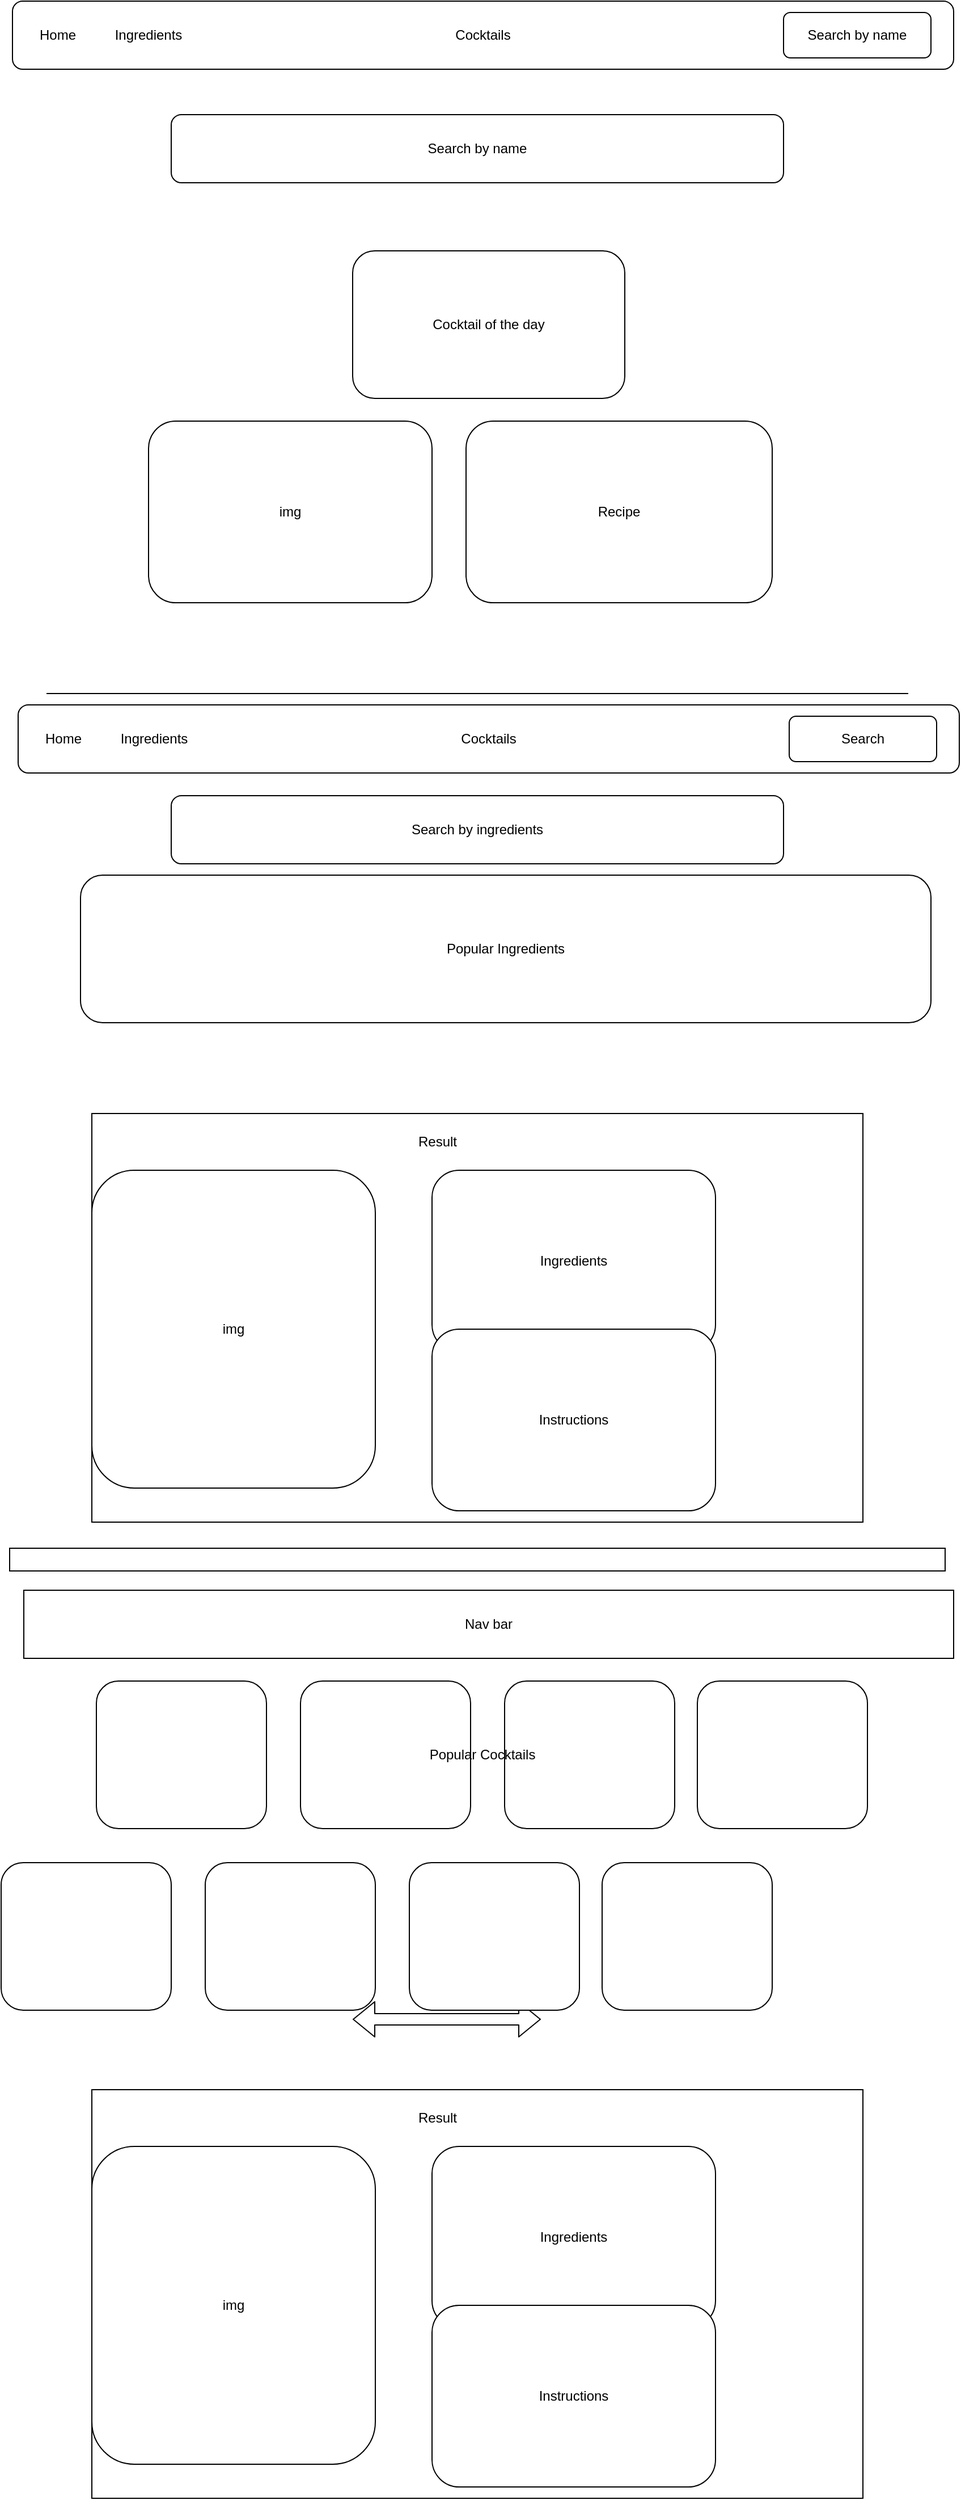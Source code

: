 <mxfile>
    <diagram id="aVd6pq9h1cCU0UltgTHr" name="Page-1">
        <mxGraphModel dx="1904" dy="878" grid="1" gridSize="10" guides="1" tooltips="1" connect="1" arrows="1" fold="1" page="1" pageScale="1" pageWidth="827" pageHeight="1169" math="0" shadow="0">
            <root>
                <mxCell id="0"/>
                <mxCell id="1" parent="0"/>
                <mxCell id="2" value="Cocktails" style="rounded=1;whiteSpace=wrap;html=1;" vertex="1" parent="1">
                    <mxGeometry y="10" width="830" height="60" as="geometry"/>
                </mxCell>
                <mxCell id="3" value="Home&lt;br&gt;" style="text;html=1;strokeColor=none;fillColor=none;align=center;verticalAlign=middle;whiteSpace=wrap;rounded=0;" vertex="1" parent="1">
                    <mxGeometry x="10" y="25" width="60" height="30" as="geometry"/>
                </mxCell>
                <mxCell id="4" value="Cocktail of the day" style="rounded=1;whiteSpace=wrap;html=1;" vertex="1" parent="1">
                    <mxGeometry x="300" y="230" width="240" height="130" as="geometry"/>
                </mxCell>
                <mxCell id="6" value="img" style="rounded=1;whiteSpace=wrap;html=1;" vertex="1" parent="1">
                    <mxGeometry x="120" y="380" width="250" height="160" as="geometry"/>
                </mxCell>
                <mxCell id="8" value="Recipe" style="rounded=1;whiteSpace=wrap;html=1;" vertex="1" parent="1">
                    <mxGeometry x="400" y="380" width="270" height="160" as="geometry"/>
                </mxCell>
                <mxCell id="9" value="Search by name" style="rounded=1;whiteSpace=wrap;html=1;" vertex="1" parent="1">
                    <mxGeometry x="140" y="110" width="540" height="60" as="geometry"/>
                </mxCell>
                <mxCell id="10" value="Search by name" style="rounded=1;whiteSpace=wrap;html=1;" vertex="1" parent="1">
                    <mxGeometry x="680" y="20" width="130" height="40" as="geometry"/>
                </mxCell>
                <mxCell id="GkdboyqOjX0dJ93F5Otj-11" value="Ingredients&lt;br&gt;" style="text;html=1;strokeColor=none;fillColor=none;align=center;verticalAlign=middle;whiteSpace=wrap;rounded=0;" vertex="1" parent="1">
                    <mxGeometry x="90" y="25" width="60" height="30" as="geometry"/>
                </mxCell>
                <mxCell id="GkdboyqOjX0dJ93F5Otj-12" value="" style="endArrow=none;html=1;" edge="1" parent="1">
                    <mxGeometry width="50" height="50" relative="1" as="geometry">
                        <mxPoint x="30" y="620" as="sourcePoint"/>
                        <mxPoint x="790" y="620" as="targetPoint"/>
                    </mxGeometry>
                </mxCell>
                <mxCell id="GkdboyqOjX0dJ93F5Otj-13" value="Home&lt;br&gt;" style="text;html=1;strokeColor=none;fillColor=none;align=center;verticalAlign=middle;whiteSpace=wrap;rounded=0;" vertex="1" parent="1">
                    <mxGeometry x="15" y="645" width="60" height="30" as="geometry"/>
                </mxCell>
                <mxCell id="GkdboyqOjX0dJ93F5Otj-14" value="Ingredients&lt;br&gt;" style="text;html=1;strokeColor=none;fillColor=none;align=center;verticalAlign=middle;whiteSpace=wrap;rounded=0;" vertex="1" parent="1">
                    <mxGeometry x="95" y="645" width="60" height="30" as="geometry"/>
                </mxCell>
                <mxCell id="GkdboyqOjX0dJ93F5Otj-20" value="Search by ingredients" style="rounded=1;whiteSpace=wrap;html=1;" vertex="1" parent="1">
                    <mxGeometry x="140" y="710" width="540" height="60" as="geometry"/>
                </mxCell>
                <mxCell id="GkdboyqOjX0dJ93F5Otj-56" value="" style="rounded=0;whiteSpace=wrap;html=1;" vertex="1" parent="1">
                    <mxGeometry x="-2.5" y="1373" width="825" height="20" as="geometry"/>
                </mxCell>
                <mxCell id="GkdboyqOjX0dJ93F5Otj-57" value="" style="group" vertex="1" connectable="0" parent="1">
                    <mxGeometry x="5" y="630" width="830" height="60" as="geometry"/>
                </mxCell>
                <mxCell id="GkdboyqOjX0dJ93F5Otj-15" value="Cocktails" style="rounded=1;whiteSpace=wrap;html=1;" vertex="1" parent="GkdboyqOjX0dJ93F5Otj-57">
                    <mxGeometry width="830" height="60" as="geometry"/>
                </mxCell>
                <mxCell id="GkdboyqOjX0dJ93F5Otj-16" value="Search" style="rounded=1;whiteSpace=wrap;html=1;" vertex="1" parent="GkdboyqOjX0dJ93F5Otj-57">
                    <mxGeometry x="680" y="10" width="130" height="40" as="geometry"/>
                </mxCell>
                <mxCell id="GkdboyqOjX0dJ93F5Otj-17" value="Home" style="text;html=1;strokeColor=none;fillColor=none;align=center;verticalAlign=middle;whiteSpace=wrap;rounded=0;" vertex="1" parent="GkdboyqOjX0dJ93F5Otj-57">
                    <mxGeometry x="10" y="15" width="60" height="30" as="geometry"/>
                </mxCell>
                <mxCell id="GkdboyqOjX0dJ93F5Otj-18" value="Ingredients" style="text;html=1;strokeColor=none;fillColor=none;align=center;verticalAlign=middle;whiteSpace=wrap;rounded=0;" vertex="1" parent="GkdboyqOjX0dJ93F5Otj-57">
                    <mxGeometry x="90" y="15" width="60" height="30" as="geometry"/>
                </mxCell>
                <mxCell id="GkdboyqOjX0dJ93F5Otj-63" value="Nav bar" style="rounded=0;whiteSpace=wrap;html=1;" vertex="1" parent="1">
                    <mxGeometry x="10" y="1410" width="820" height="60" as="geometry"/>
                </mxCell>
                <mxCell id="GkdboyqOjX0dJ93F5Otj-69" value="" style="group" vertex="1" connectable="0" parent="1">
                    <mxGeometry x="70" y="1850" width="680" height="360" as="geometry"/>
                </mxCell>
                <mxCell id="GkdboyqOjX0dJ93F5Otj-64" value="" style="rounded=0;whiteSpace=wrap;html=1;" vertex="1" parent="GkdboyqOjX0dJ93F5Otj-69">
                    <mxGeometry width="680" height="360" as="geometry"/>
                </mxCell>
                <mxCell id="GkdboyqOjX0dJ93F5Otj-54" value="img" style="rounded=1;whiteSpace=wrap;html=1;" vertex="1" parent="GkdboyqOjX0dJ93F5Otj-69">
                    <mxGeometry y="50" width="250" height="280" as="geometry"/>
                </mxCell>
                <mxCell id="GkdboyqOjX0dJ93F5Otj-66" value="Result" style="text;html=1;strokeColor=none;fillColor=none;align=center;verticalAlign=middle;whiteSpace=wrap;rounded=0;" vertex="1" parent="GkdboyqOjX0dJ93F5Otj-69">
                    <mxGeometry x="250" width="110" height="50" as="geometry"/>
                </mxCell>
                <mxCell id="GkdboyqOjX0dJ93F5Otj-67" value="Ingredients" style="rounded=1;whiteSpace=wrap;html=1;" vertex="1" parent="GkdboyqOjX0dJ93F5Otj-69">
                    <mxGeometry x="300" y="50" width="250" height="160" as="geometry"/>
                </mxCell>
                <mxCell id="GkdboyqOjX0dJ93F5Otj-68" value="Instructions" style="rounded=1;whiteSpace=wrap;html=1;" vertex="1" parent="GkdboyqOjX0dJ93F5Otj-69">
                    <mxGeometry x="300" y="190" width="250" height="160" as="geometry"/>
                </mxCell>
                <mxCell id="GkdboyqOjX0dJ93F5Otj-70" value="" style="group" vertex="1" connectable="0" parent="1">
                    <mxGeometry x="70" y="990" width="680" height="360" as="geometry"/>
                </mxCell>
                <mxCell id="GkdboyqOjX0dJ93F5Otj-71" value="" style="rounded=0;whiteSpace=wrap;html=1;" vertex="1" parent="GkdboyqOjX0dJ93F5Otj-70">
                    <mxGeometry width="680" height="360" as="geometry"/>
                </mxCell>
                <mxCell id="GkdboyqOjX0dJ93F5Otj-72" value="img" style="rounded=1;whiteSpace=wrap;html=1;" vertex="1" parent="GkdboyqOjX0dJ93F5Otj-70">
                    <mxGeometry y="50" width="250" height="280" as="geometry"/>
                </mxCell>
                <mxCell id="GkdboyqOjX0dJ93F5Otj-73" value="Result" style="text;html=1;strokeColor=none;fillColor=none;align=center;verticalAlign=middle;whiteSpace=wrap;rounded=0;" vertex="1" parent="GkdboyqOjX0dJ93F5Otj-70">
                    <mxGeometry x="250" width="110" height="50" as="geometry"/>
                </mxCell>
                <mxCell id="GkdboyqOjX0dJ93F5Otj-74" value="Ingredients" style="rounded=1;whiteSpace=wrap;html=1;" vertex="1" parent="GkdboyqOjX0dJ93F5Otj-70">
                    <mxGeometry x="300" y="50" width="250" height="160" as="geometry"/>
                </mxCell>
                <mxCell id="GkdboyqOjX0dJ93F5Otj-75" value="Instructions" style="rounded=1;whiteSpace=wrap;html=1;" vertex="1" parent="GkdboyqOjX0dJ93F5Otj-70">
                    <mxGeometry x="300" y="190" width="250" height="160" as="geometry"/>
                </mxCell>
                <mxCell id="GkdboyqOjX0dJ93F5Otj-76" value="" style="group" vertex="1" connectable="0" parent="1">
                    <mxGeometry x="-10" y="1490" width="764" height="298" as="geometry"/>
                </mxCell>
                <mxCell id="GkdboyqOjX0dJ93F5Otj-25" value="" style="group" vertex="1" connectable="0" parent="GkdboyqOjX0dJ93F5Otj-76">
                    <mxGeometry x="84" width="680" height="130" as="geometry"/>
                </mxCell>
                <mxCell id="GkdboyqOjX0dJ93F5Otj-21" value="" style="rounded=1;whiteSpace=wrap;html=1;" vertex="1" parent="GkdboyqOjX0dJ93F5Otj-25">
                    <mxGeometry width="150" height="130" as="geometry"/>
                </mxCell>
                <mxCell id="GkdboyqOjX0dJ93F5Otj-22" value="" style="rounded=1;whiteSpace=wrap;html=1;" vertex="1" parent="GkdboyqOjX0dJ93F5Otj-25">
                    <mxGeometry x="180" width="150" height="130" as="geometry"/>
                </mxCell>
                <mxCell id="GkdboyqOjX0dJ93F5Otj-23" value="" style="rounded=1;whiteSpace=wrap;html=1;" vertex="1" parent="GkdboyqOjX0dJ93F5Otj-25">
                    <mxGeometry x="360" width="150" height="130" as="geometry"/>
                </mxCell>
                <mxCell id="GkdboyqOjX0dJ93F5Otj-24" value="" style="rounded=1;whiteSpace=wrap;html=1;" vertex="1" parent="GkdboyqOjX0dJ93F5Otj-25">
                    <mxGeometry x="530" width="150" height="130" as="geometry"/>
                </mxCell>
                <mxCell id="GkdboyqOjX0dJ93F5Otj-52" value="Popular Cocktails&lt;br&gt;" style="text;html=1;align=center;verticalAlign=middle;resizable=0;points=[];autosize=1;strokeColor=none;fillColor=none;" vertex="1" parent="GkdboyqOjX0dJ93F5Otj-25">
                    <mxGeometry x="285" y="55" width="110" height="20" as="geometry"/>
                </mxCell>
                <mxCell id="GkdboyqOjX0dJ93F5Otj-31" value="" style="shape=flexArrow;endArrow=classic;startArrow=classic;html=1;" edge="1" parent="GkdboyqOjX0dJ93F5Otj-76">
                    <mxGeometry width="100" height="100" relative="1" as="geometry">
                        <mxPoint x="310" y="298" as="sourcePoint"/>
                        <mxPoint x="476" y="298" as="targetPoint"/>
                    </mxGeometry>
                </mxCell>
                <mxCell id="GkdboyqOjX0dJ93F5Otj-32" value="" style="group" vertex="1" connectable="0" parent="GkdboyqOjX0dJ93F5Otj-76">
                    <mxGeometry y="160" width="680" height="130" as="geometry"/>
                </mxCell>
                <mxCell id="GkdboyqOjX0dJ93F5Otj-33" value="" style="rounded=1;whiteSpace=wrap;html=1;" vertex="1" parent="GkdboyqOjX0dJ93F5Otj-32">
                    <mxGeometry width="150" height="130" as="geometry"/>
                </mxCell>
                <mxCell id="GkdboyqOjX0dJ93F5Otj-34" value="" style="rounded=1;whiteSpace=wrap;html=1;" vertex="1" parent="GkdboyqOjX0dJ93F5Otj-32">
                    <mxGeometry x="180" width="150" height="130" as="geometry"/>
                </mxCell>
                <mxCell id="GkdboyqOjX0dJ93F5Otj-35" value="" style="rounded=1;whiteSpace=wrap;html=1;" vertex="1" parent="GkdboyqOjX0dJ93F5Otj-32">
                    <mxGeometry x="360" width="150" height="130" as="geometry"/>
                </mxCell>
                <mxCell id="GkdboyqOjX0dJ93F5Otj-36" value="" style="rounded=1;whiteSpace=wrap;html=1;" vertex="1" parent="GkdboyqOjX0dJ93F5Otj-32">
                    <mxGeometry x="530" width="150" height="130" as="geometry"/>
                </mxCell>
                <mxCell id="GkdboyqOjX0dJ93F5Otj-78" value="Popular Ingredients" style="rounded=1;whiteSpace=wrap;html=1;" vertex="1" parent="1">
                    <mxGeometry x="60" y="780" width="750" height="130" as="geometry"/>
                </mxCell>
            </root>
        </mxGraphModel>
    </diagram>
</mxfile>